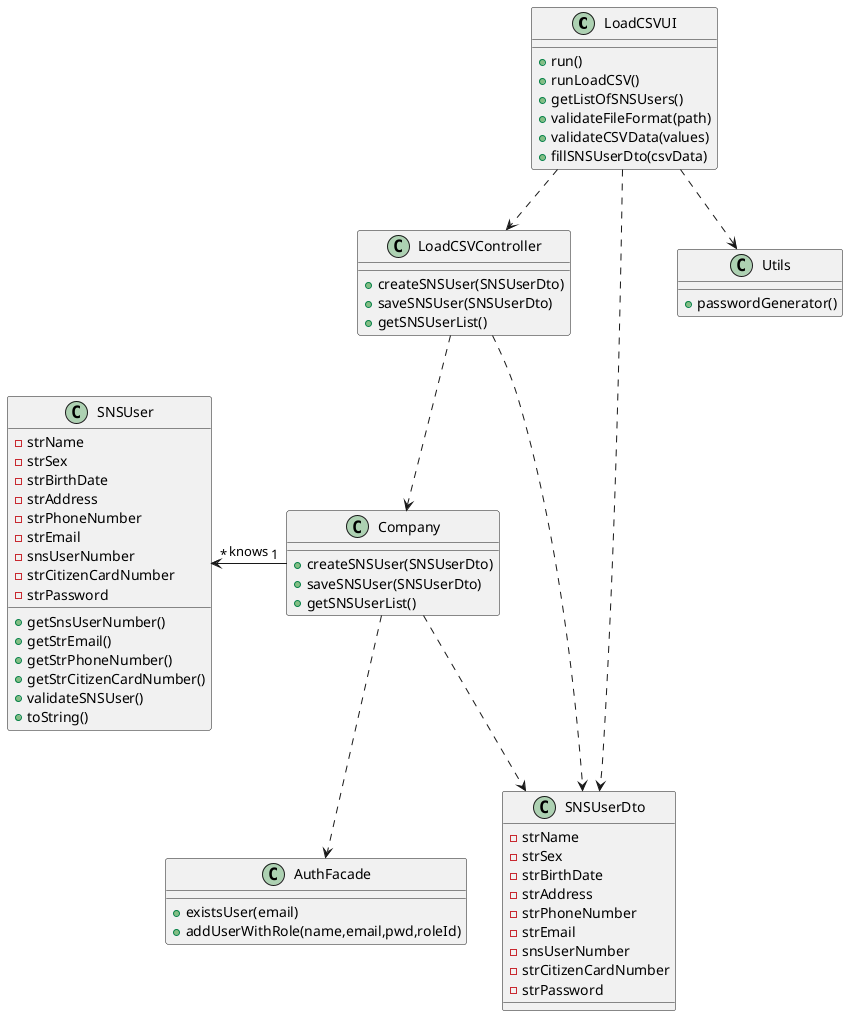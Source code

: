 @startuml
'https://plantuml.com/class-diagram

class LoadCSVUI{
+run()
+runLoadCSV()
+getListOfSNSUsers()
+validateFileFormat(path)
+validateCSVData(values)
+fillSNSUserDto(csvData)
}

class LoadCSVController{
+createSNSUser(SNSUserDto)
+saveSNSUser(SNSUserDto)
+getSNSUserList()
}

class Company{
+createSNSUser(SNSUserDto)
+saveSNSUser(SNSUserDto)
+getSNSUserList()
}

class SNSUserDto{
-strName
-strSex
-strBirthDate
-strAddress
-strPhoneNumber
-strEmail
-snsUserNumber
-strCitizenCardNumber
-strPassword
}

class SNSUser{
-strName
-strSex
-strBirthDate
-strAddress
-strPhoneNumber
-strEmail
-snsUserNumber
-strCitizenCardNumber
-strPassword
+getSnsUserNumber()
+getStrEmail()
+getStrPhoneNumber()
+getStrCitizenCardNumber()
+validateSNSUser()
+toString()
}

class Utils{
+passwordGenerator()
}

class AuthFacade{
+existsUser(email)
+addUserWithRole(name,email,pwd,roleId)
}

LoadCSVUI ..> LoadCSVController
LoadCSVController ..> Company
LoadCSVUI ..> Utils
LoadCSVUI ..> SNSUserDto
LoadCSVController ..> SNSUserDto
Company ..> SNSUserDto
Company "1" -left-> "*" SNSUser : knows
Company ..> AuthFacade
@enduml